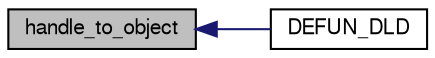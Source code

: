digraph G
{
  edge [fontname="FreeSans",fontsize="10",labelfontname="FreeSans",labelfontsize="10"];
  node [fontname="FreeSans",fontsize="10",shape=record];
  rankdir="LR";
  Node1 [label="handle_to_object",height=0.2,width=0.4,color="black", fillcolor="grey75", style="filled" fontcolor="black"];
  Node1 -> Node2 [dir="back",color="midnightblue",fontsize="10",style="solid",fontname="FreeSans"];
  Node2 [label="DEFUN_DLD",height=0.2,width=0.4,color="black", fillcolor="white", style="filled",URL="$____jhandles_____8cc.html#ac8cd8e7a299ccb95f6b5d58cfb6ec5a1"];
}

